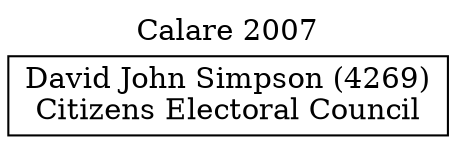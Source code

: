 // House preference flow
digraph "David John Simpson (4269)_Calare_2007" {
	graph [label="Calare 2007" labelloc=t mclimit=10]
	node [shape=box]
	"David John Simpson (4269)" [label="David John Simpson (4269)
Citizens Electoral Council"]
}
